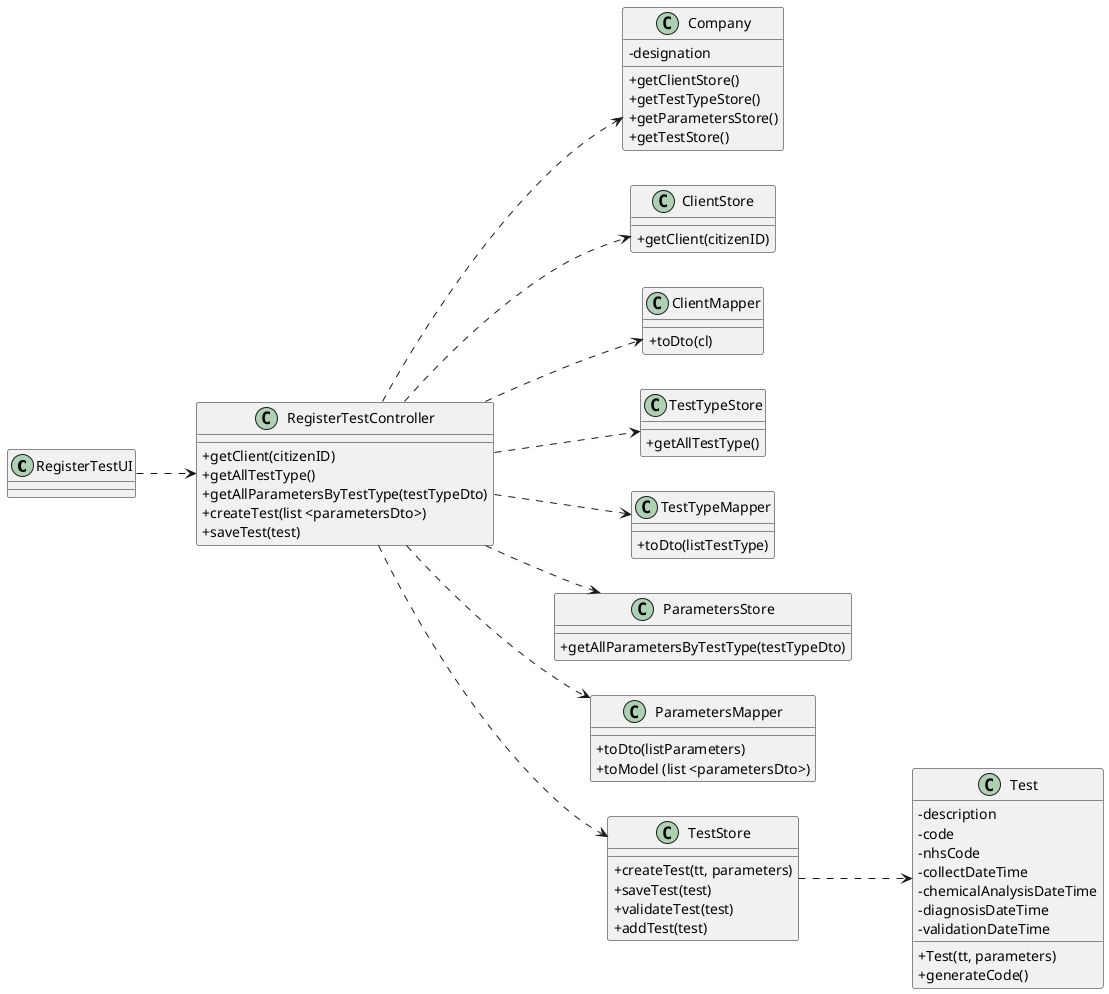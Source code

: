 @startuml
'https://plantuml.com/class-diagram

skinparam classAttributeIconSize 0
left to right direction

class "RegisterTestUI" as RTUI

class "RegisterTestController" as RTC {
+getClient(citizenID)
+getAllTestType()
+getAllParametersByTestType(testTypeDto)
+createTest(list <parametersDto>)
+saveTest(test)
}

class "Company" as C {
-designation
+getClientStore()
+getTestTypeStore()
+getParametersStore()
+getTestStore()
}

class "ClientStore" as CS {
+getClient(citizenID)
}

class "ClientMapper" as CM {
+toDto(cl)
}

class "TestTypeStore" as TTS {
+getAllTestType()
}

class "TestTypeMapper" as TTM {
+toDto(listTestType)
}

class "ParametersStore" as PS {
+getAllParametersByTestType(testTypeDto)
}

class "ParametersMapper" as PM {
+toDto(listParameters)
+toModel (list <parametersDto>)
}

class "TestStore" as TS {
+createTest(tt, parameters)
+saveTest(test)
+validateTest(test)
+addTest(test)
}

class "Test" as T {
-description
-code
-nhsCode
-collectDateTime
-chemicalAnalysisDateTime
-diagnosisDateTime
-validationDateTime
+Test(tt, parameters)
+generateCode()
}

RTUI ..> RTC
RTC ..> CS
RTC ..> CM
RTC ..> C
RTC ..> TTS
RTC ..> TTM
RTC ..> PS
RTC ..> PM
RTC ..> TS
TS ..> T


@enduml